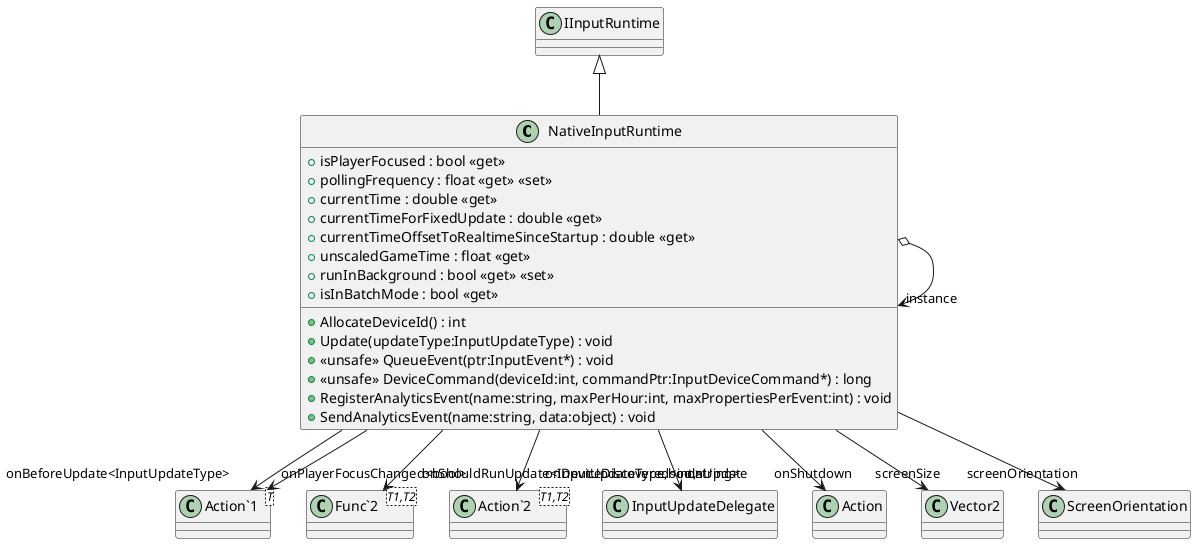 @startuml
class NativeInputRuntime {
    + AllocateDeviceId() : int
    + Update(updateType:InputUpdateType) : void
    + <<unsafe>> QueueEvent(ptr:InputEvent*) : void
    + <<unsafe>> DeviceCommand(deviceId:int, commandPtr:InputDeviceCommand*) : long
    + isPlayerFocused : bool <<get>>
    + pollingFrequency : float <<get>> <<set>>
    + currentTime : double <<get>>
    + currentTimeForFixedUpdate : double <<get>>
    + currentTimeOffsetToRealtimeSinceStartup : double <<get>>
    + unscaledGameTime : float <<get>>
    + runInBackground : bool <<get>> <<set>>
    + isInBatchMode : bool <<get>>
    + RegisterAnalyticsEvent(name:string, maxPerHour:int, maxPropertiesPerEvent:int) : void
    + SendAnalyticsEvent(name:string, data:object) : void
}
class "Action`1"<T> {
}
class "Func`2"<T1,T2> {
}
class "Action`2"<T1,T2> {
}
IInputRuntime <|-- NativeInputRuntime
NativeInputRuntime o-> "instance" NativeInputRuntime
NativeInputRuntime --> "onUpdate" InputUpdateDelegate
NativeInputRuntime --> "onBeforeUpdate<InputUpdateType>" "Action`1"
NativeInputRuntime --> "onShouldRunUpdate<InputUpdateType,bool>" "Func`2"
NativeInputRuntime --> "onDeviceDiscovered<int,string>" "Action`2"
NativeInputRuntime --> "onShutdown" Action
NativeInputRuntime --> "onPlayerFocusChanged<bool>" "Action`1"
NativeInputRuntime --> "screenSize" Vector2
NativeInputRuntime --> "screenOrientation" ScreenOrientation
@enduml
